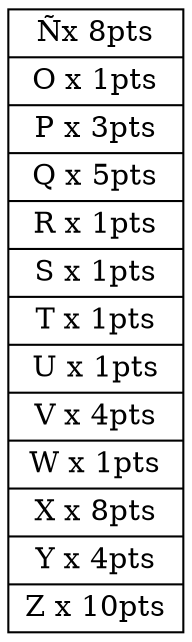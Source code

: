 digraph G {
node[shape=record]
struct [label="{ Ñ x 8pts |O x 1pts |P x 3pts |Q x 5pts |R x 1pts |S x 1pts |T x 1pts |U x 1pts |V x 4pts |W x 1pts |X x 8pts |Y x 4pts |Z x 10pts}"];
}

